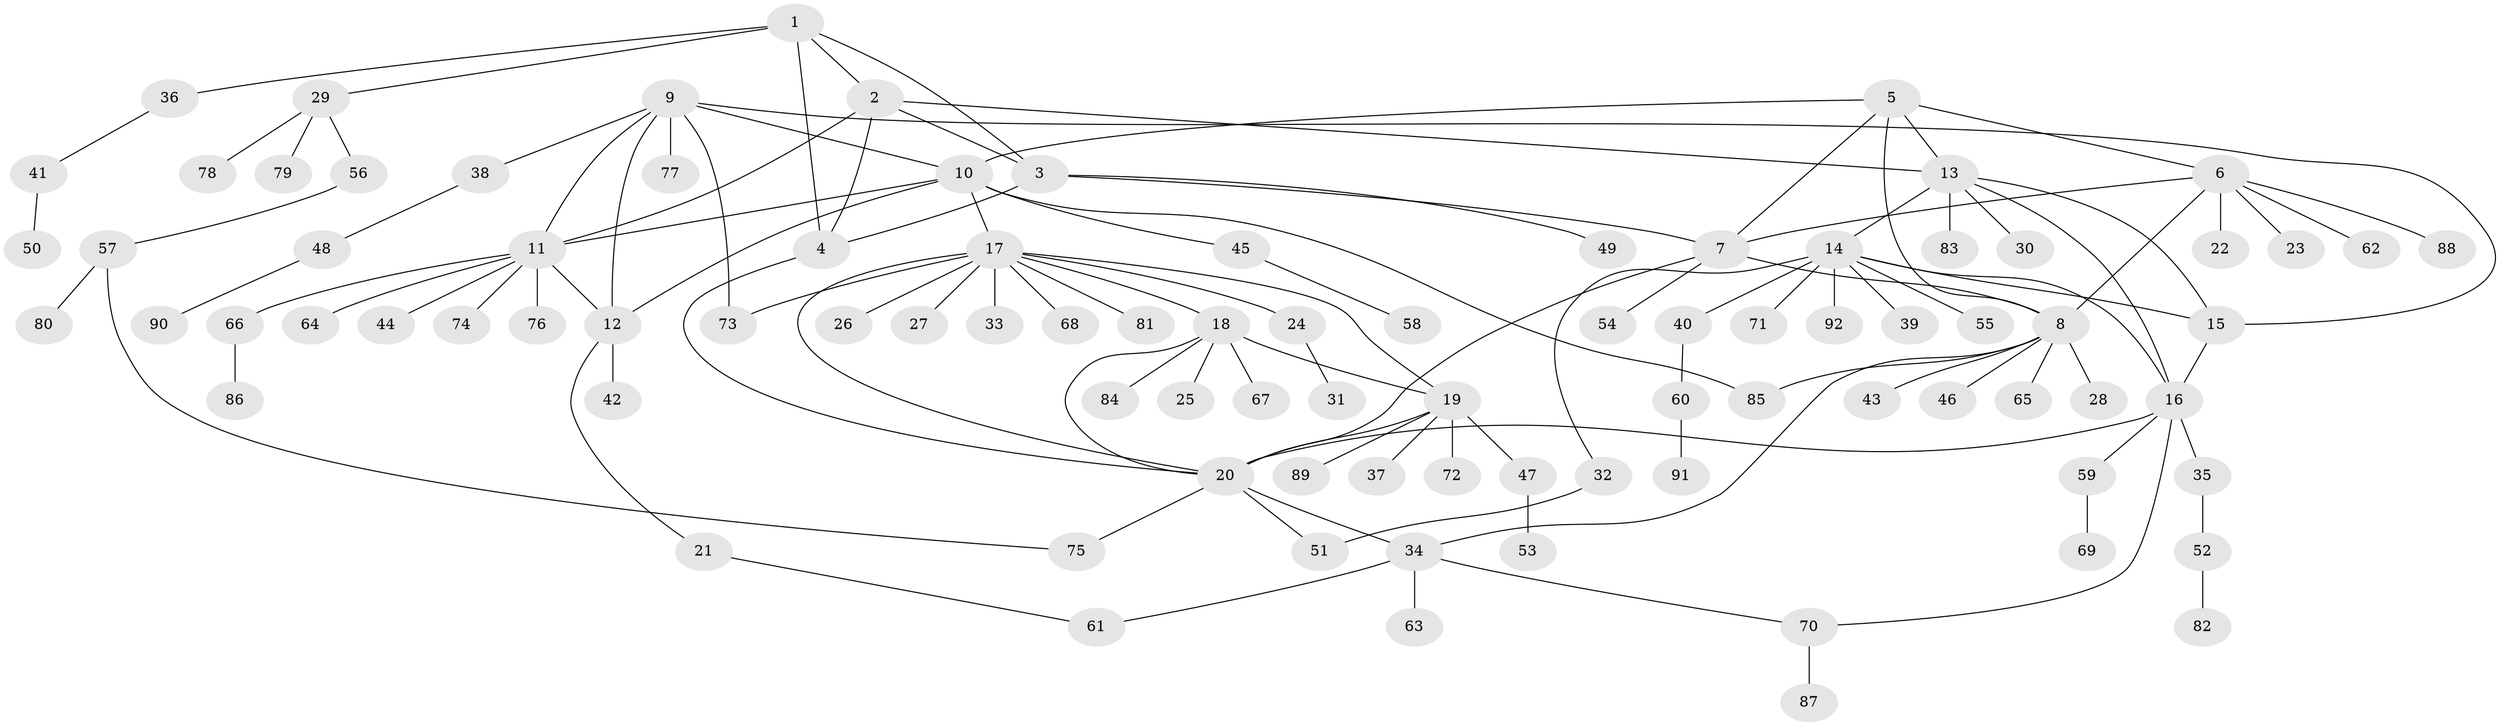 // coarse degree distribution, {5: 0.030303030303030304, 4: 0.030303030303030304, 8: 0.030303030303030304, 7: 0.045454545454545456, 6: 0.045454545454545456, 11: 0.015151515151515152, 10: 0.015151515151515152, 9: 0.015151515151515152, 2: 0.15151515151515152, 1: 0.6060606060606061, 3: 0.015151515151515152}
// Generated by graph-tools (version 1.1) at 2025/42/03/06/25 10:42:10]
// undirected, 92 vertices, 119 edges
graph export_dot {
graph [start="1"]
  node [color=gray90,style=filled];
  1;
  2;
  3;
  4;
  5;
  6;
  7;
  8;
  9;
  10;
  11;
  12;
  13;
  14;
  15;
  16;
  17;
  18;
  19;
  20;
  21;
  22;
  23;
  24;
  25;
  26;
  27;
  28;
  29;
  30;
  31;
  32;
  33;
  34;
  35;
  36;
  37;
  38;
  39;
  40;
  41;
  42;
  43;
  44;
  45;
  46;
  47;
  48;
  49;
  50;
  51;
  52;
  53;
  54;
  55;
  56;
  57;
  58;
  59;
  60;
  61;
  62;
  63;
  64;
  65;
  66;
  67;
  68;
  69;
  70;
  71;
  72;
  73;
  74;
  75;
  76;
  77;
  78;
  79;
  80;
  81;
  82;
  83;
  84;
  85;
  86;
  87;
  88;
  89;
  90;
  91;
  92;
  1 -- 2;
  1 -- 3;
  1 -- 4;
  1 -- 29;
  1 -- 36;
  2 -- 3;
  2 -- 4;
  2 -- 11;
  2 -- 13;
  3 -- 4;
  3 -- 7;
  3 -- 49;
  4 -- 20;
  5 -- 6;
  5 -- 7;
  5 -- 8;
  5 -- 10;
  5 -- 13;
  6 -- 7;
  6 -- 8;
  6 -- 22;
  6 -- 23;
  6 -- 62;
  6 -- 88;
  7 -- 8;
  7 -- 20;
  7 -- 54;
  8 -- 28;
  8 -- 34;
  8 -- 43;
  8 -- 46;
  8 -- 65;
  8 -- 85;
  9 -- 10;
  9 -- 11;
  9 -- 12;
  9 -- 15;
  9 -- 38;
  9 -- 73;
  9 -- 77;
  10 -- 11;
  10 -- 12;
  10 -- 17;
  10 -- 45;
  10 -- 85;
  11 -- 12;
  11 -- 44;
  11 -- 64;
  11 -- 66;
  11 -- 74;
  11 -- 76;
  12 -- 21;
  12 -- 42;
  13 -- 14;
  13 -- 15;
  13 -- 16;
  13 -- 30;
  13 -- 83;
  14 -- 15;
  14 -- 16;
  14 -- 32;
  14 -- 39;
  14 -- 40;
  14 -- 55;
  14 -- 71;
  14 -- 92;
  15 -- 16;
  16 -- 20;
  16 -- 35;
  16 -- 59;
  16 -- 70;
  17 -- 18;
  17 -- 19;
  17 -- 20;
  17 -- 24;
  17 -- 26;
  17 -- 27;
  17 -- 33;
  17 -- 68;
  17 -- 73;
  17 -- 81;
  18 -- 19;
  18 -- 20;
  18 -- 25;
  18 -- 67;
  18 -- 84;
  19 -- 20;
  19 -- 37;
  19 -- 47;
  19 -- 72;
  19 -- 89;
  20 -- 34;
  20 -- 51;
  20 -- 75;
  21 -- 61;
  24 -- 31;
  29 -- 56;
  29 -- 78;
  29 -- 79;
  32 -- 51;
  34 -- 61;
  34 -- 63;
  34 -- 70;
  35 -- 52;
  36 -- 41;
  38 -- 48;
  40 -- 60;
  41 -- 50;
  45 -- 58;
  47 -- 53;
  48 -- 90;
  52 -- 82;
  56 -- 57;
  57 -- 75;
  57 -- 80;
  59 -- 69;
  60 -- 91;
  66 -- 86;
  70 -- 87;
}
